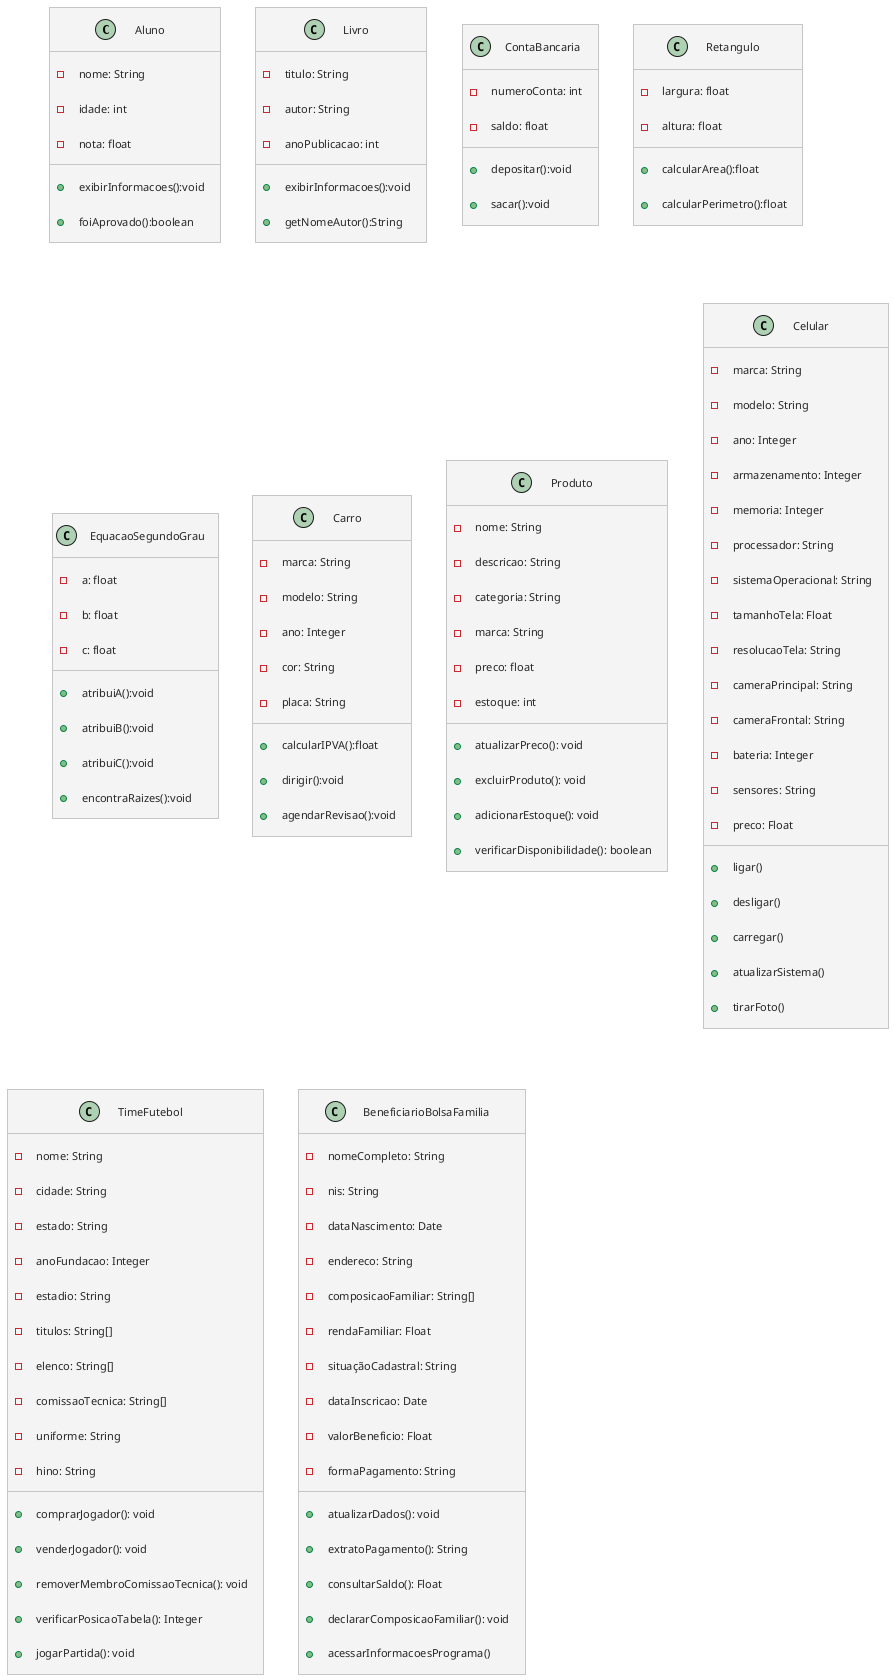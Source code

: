 @startuml
!theme carbon-gray

class Aluno {
    - nome: String
    - idade: int
    - nota: float

    + exibirInformacoes():void
    + foiAprovado():boolean
}

class Livro {
    - titulo: String
    - autor: String
    - anoPublicacao: int

    + exibirInformacoes():void
    + getNomeAutor():String
}

class ContaBancaria {
    - numeroConta: int
    - saldo: float

    + depositar():void
    + sacar():void
}

class Retangulo {
    - largura: float
    - altura: float

    + calcularArea():float
    + calcularPerimetro():float
}


class EquacaoSegundoGrau {
    - a: float
    - b: float
    - c: float

    + atribuiA():void
    + atribuiB():void
    + atribuiC():void
    + encontraRaizes():void
}

class Carro {
    -marca: String
    -modelo: String
    -ano: Integer
    -cor: String
    -placa: String

    + calcularIPVA():float
    + dirigir():void
    + agendarRevisao():void
}

class Produto {
    - nome: String
    - descricao: String
    - categoria: String
    - marca: String
    - preco: float
    - estoque: int

    + atualizarPreco(): void
    + excluirProduto(): void
    + adicionarEstoque(): void
    + verificarDisponibilidade(): boolean
}

class Celular {
    - marca: String
    - modelo: String
    - ano: Integer
    - armazenamento: Integer
    - memoria: Integer
    - processador: String
    - sistemaOperacional: String
    - tamanhoTela: Float
    - resolucaoTela: String
    - cameraPrincipal: String
    - cameraFrontal: String
    - bateria: Integer
    - sensores: String
    - preco: Float

    + ligar()
    + desligar()
    + carregar()
    + atualizarSistema()
    + tirarFoto()
}


class TimeFutebol {
    - nome: String
    - cidade: String
    - estado: String
    - anoFundacao: Integer
    - estadio: String
    - titulos: String[]
    - elenco: String[]
    - comissaoTecnica: String[]
    - uniforme: String
    - hino: String

    + comprarJogador(): void
    + venderJogador(): void
    + removerMembroComissaoTecnica(): void
    + verificarPosicaoTabela(): Integer
    + jogarPartida(): void
}

class BeneficiarioBolsaFamilia {
    - nomeCompleto: String
    - nis: String
    - dataNascimento: Date
    - endereco: String
    - composicaoFamiliar: String[]
    - rendaFamiliar: Float
    - situaçãoCadastral: String
    - dataInscricao: Date
    - valorBeneficio: Float
    - formaPagamento: String

    + atualizarDados(): void
    + extratoPagamento(): String
    + consultarSaldo(): Float
    + declararComposicaoFamiliar(): void
    + acessarInformacoesPrograma()
}
@enduml